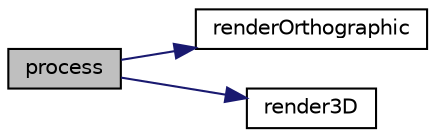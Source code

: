 digraph "process"
{
  edge [fontname="Helvetica",fontsize="10",labelfontname="Helvetica",labelfontsize="10"];
  node [fontname="Helvetica",fontsize="10",shape=record];
  rankdir="LR";
  Node0 [label="process",height=0.2,width=0.4,color="black", fillcolor="grey75", style="filled", fontcolor="black"];
  Node0 -> Node1 [color="midnightblue",fontsize="10",style="solid",fontname="Helvetica"];
  Node1 [label="renderOrthographic",height=0.2,width=0.4,color="black", fillcolor="white", style="filled",URL="$_renderer_8h.html#a7a5f7fde5d0ebb2c1cb584117a3b6779"];
  Node0 -> Node2 [color="midnightblue",fontsize="10",style="solid",fontname="Helvetica"];
  Node2 [label="render3D",height=0.2,width=0.4,color="black", fillcolor="white", style="filled",URL="$_renderer_8h.html#aa188746f21f6ace24236ce3e60e8b089"];
}
